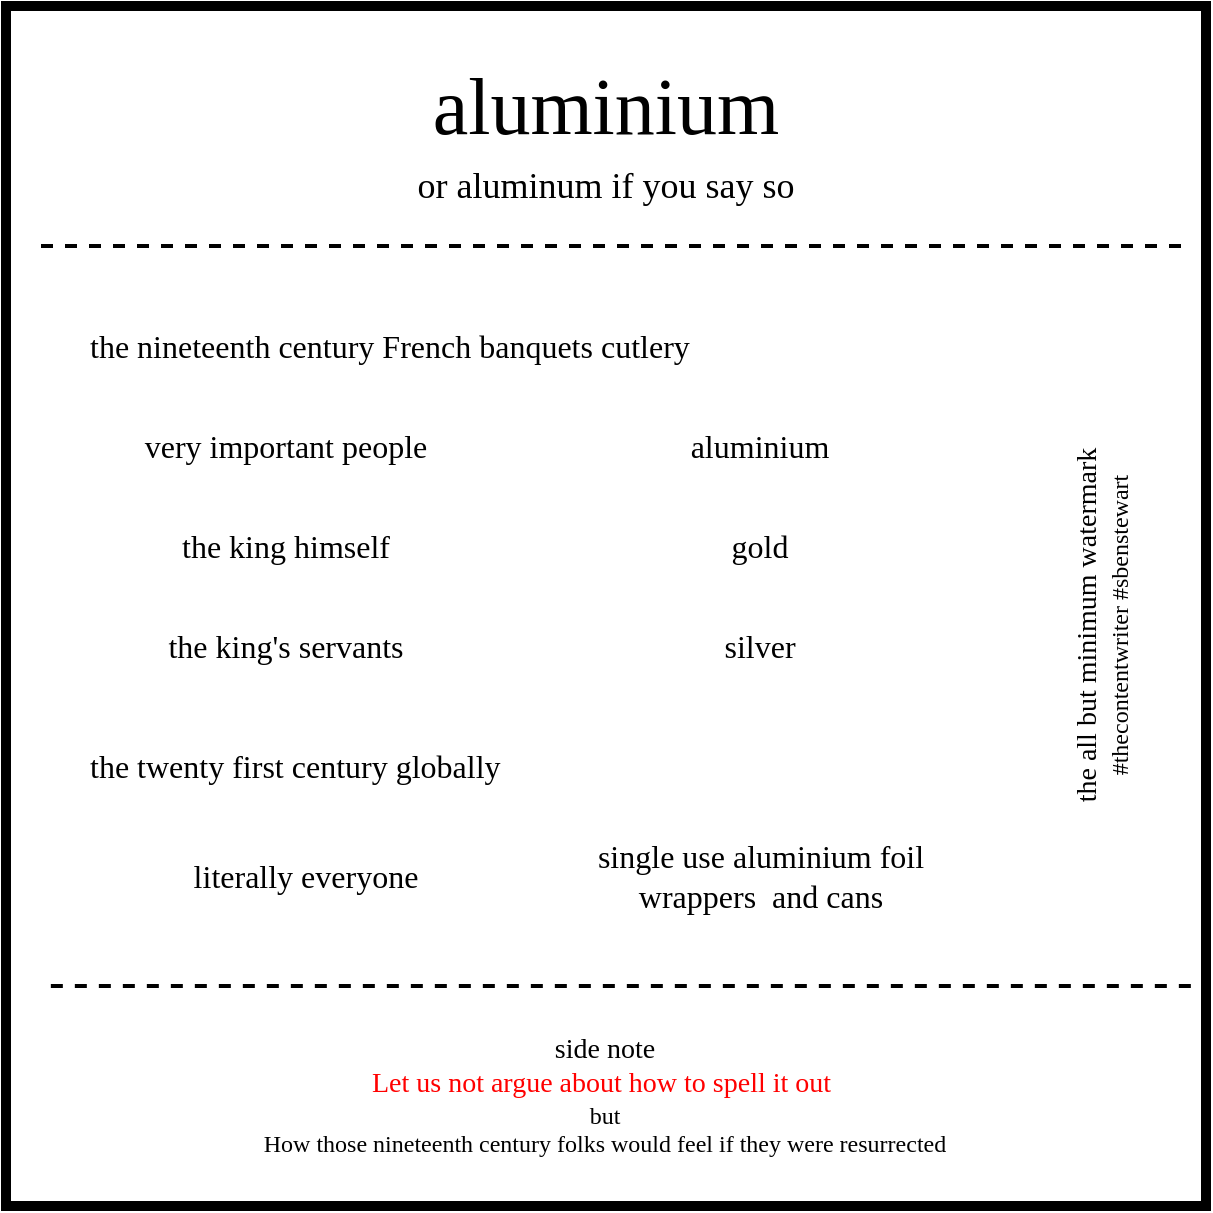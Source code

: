 <mxfile version="12.5.8" type="device"><diagram id="dX7Dphyso45SB9-RoEhv" name="Page-1"><mxGraphModel dx="742" dy="474" grid="1" gridSize="10" guides="1" tooltips="1" connect="1" arrows="1" fold="1" page="1" pageScale="1" pageWidth="827" pageHeight="1169" math="0" shadow="0"><root><mxCell id="0"/><mxCell id="1" parent="0"/><mxCell id="nfxZPmU7g6QgWNAvG-ER-2" value="" style="whiteSpace=wrap;html=1;aspect=fixed;strokeWidth=5;" parent="1" vertex="1"><mxGeometry x="210" y="90" width="600" height="600" as="geometry"/></mxCell><mxCell id="8b6ggLF4gSHIukh4vJdm-18" value="&lt;font face=&quot;xkcd&quot;&gt;&lt;span style=&quot;font-size: 40px&quot;&gt;aluminium&lt;/span&gt;&lt;br&gt;&lt;/font&gt;" style="text;html=1;strokeColor=none;fillColor=none;align=center;verticalAlign=middle;whiteSpace=wrap;rounded=0;" parent="1" vertex="1"><mxGeometry x="210" y="130" width="600" height="20" as="geometry"/></mxCell><mxCell id="8b6ggLF4gSHIukh4vJdm-24" value="&lt;font face=&quot;xkcd&quot;&gt;&lt;span style=&quot;font-size: 18px&quot;&gt;or&amp;nbsp;&lt;/span&gt;&lt;span style=&quot;font-size: 18px&quot;&gt;aluminum if you say so&lt;/span&gt;&lt;br&gt;&lt;/font&gt;" style="text;html=1;strokeColor=none;fillColor=none;align=center;verticalAlign=middle;whiteSpace=wrap;rounded=0;" parent="1" vertex="1"><mxGeometry x="210" y="170" width="600" height="20" as="geometry"/></mxCell><mxCell id="8b6ggLF4gSHIukh4vJdm-30" value="" style="endArrow=none;dashed=1;html=1;strokeWidth=2;" parent="1" edge="1"><mxGeometry width="50" height="50" relative="1" as="geometry"><mxPoint x="797.5" y="210" as="sourcePoint"/><mxPoint x="222.5" y="210" as="targetPoint"/></mxGeometry></mxCell><mxCell id="k-dpR7HA_-HZ3Fbqk2lw-16" value="" style="endArrow=none;dashed=1;html=1;strokeWidth=2;" parent="1" edge="1"><mxGeometry width="50" height="50" relative="1" as="geometry"><mxPoint x="802.42" y="580" as="sourcePoint"/><mxPoint x="227.42" y="580" as="targetPoint"/></mxGeometry></mxCell><mxCell id="k-dpR7HA_-HZ3Fbqk2lw-17" value="&lt;font face=&quot;xkcd&quot;&gt;&lt;span style=&quot;font-size: 14px&quot;&gt;side note&lt;/span&gt;&lt;span style=&quot;font-size: 14px&quot;&gt;&lt;br&gt;&lt;/span&gt;&lt;/font&gt;&lt;font color=&quot;#ff0000&quot;&gt;&lt;font face=&quot;xkcd&quot;&gt;&lt;span style=&quot;font-size: 14px&quot;&gt;Let us not argue about how to spell it out&amp;nbsp;&lt;/span&gt;&lt;/font&gt;&lt;br&gt;&lt;/font&gt;&lt;font face=&quot;xkcd&quot;&gt;but&lt;br&gt;How those nineteenth century folks would feel if they were resurrected&lt;br&gt;&lt;/font&gt;" style="text;html=1;strokeColor=none;fillColor=none;align=center;verticalAlign=middle;whiteSpace=wrap;rounded=0;" parent="1" vertex="1"><mxGeometry x="227.41" y="600" width="565.17" height="70" as="geometry"/></mxCell><mxCell id="euaHSMH8fYii958cPEId-22" style="edgeStyle=orthogonalEdgeStyle;rounded=0;orthogonalLoop=1;jettySize=auto;html=1;exitX=0.5;exitY=1;exitDx=0;exitDy=0;strokeWidth=2;" parent="1" edge="1"><mxGeometry relative="1" as="geometry"><mxPoint x="661" y="451" as="sourcePoint"/><mxPoint x="661" y="451" as="targetPoint"/></mxGeometry></mxCell><mxCell id="pKVuHFSoDqtFi99w7tCS-15" value="&lt;font face=&quot;xkcd&quot;&gt;&lt;span style=&quot;font-size: 14px&quot;&gt;the all but minimum watermark&lt;/span&gt;&lt;/font&gt;&lt;font face=&quot;xkcd&quot;&gt;&lt;span style=&quot;font-size: 14px&quot;&gt;&lt;br&gt;&lt;/span&gt;#thecontentwriter #sbenstewart&lt;br&gt;&lt;/font&gt;" style="text;html=1;strokeColor=none;fillColor=none;align=center;verticalAlign=middle;whiteSpace=wrap;rounded=0;rotation=-90;" parent="1" vertex="1"><mxGeometry x="639.72" y="390" width="236.56" height="20" as="geometry"/></mxCell><mxCell id="frxPXEuV3ZJYjyTecZVt-1" value="the nineteenth century French banquets cutlery" style="text;html=1;strokeColor=none;fillColor=none;align=left;verticalAlign=middle;whiteSpace=wrap;rounded=0;fontFamily=xkcd;fontSize=16;" vertex="1" parent="1"><mxGeometry x="249.99" y="240" width="470.33" height="40" as="geometry"/></mxCell><mxCell id="frxPXEuV3ZJYjyTecZVt-3" value="very important people" style="text;html=1;strokeColor=none;fillColor=none;align=center;verticalAlign=middle;whiteSpace=wrap;rounded=0;fontFamily=xkcd;fontSize=16;" vertex="1" parent="1"><mxGeometry x="249.99" y="290" width="200.33" height="40" as="geometry"/></mxCell><mxCell id="frxPXEuV3ZJYjyTecZVt-4" value="the king himself" style="text;html=1;strokeColor=none;fillColor=none;align=center;verticalAlign=middle;whiteSpace=wrap;rounded=0;fontFamily=xkcd;fontSize=16;" vertex="1" parent="1"><mxGeometry x="249.99" y="340" width="200.33" height="40" as="geometry"/></mxCell><mxCell id="frxPXEuV3ZJYjyTecZVt-5" value="the king's servants" style="text;html=1;strokeColor=none;fillColor=none;align=center;verticalAlign=middle;whiteSpace=wrap;rounded=0;fontFamily=xkcd;fontSize=16;" vertex="1" parent="1"><mxGeometry x="249.99" y="390" width="200.33" height="40" as="geometry"/></mxCell><mxCell id="frxPXEuV3ZJYjyTecZVt-7" value="aluminium" style="text;html=1;strokeColor=none;fillColor=none;align=center;verticalAlign=middle;whiteSpace=wrap;rounded=0;fontFamily=xkcd;fontSize=16;" vertex="1" parent="1"><mxGeometry x="487.42" y="290" width="200.33" height="40" as="geometry"/></mxCell><mxCell id="frxPXEuV3ZJYjyTecZVt-8" value="gold" style="text;html=1;strokeColor=none;fillColor=none;align=center;verticalAlign=middle;whiteSpace=wrap;rounded=0;fontFamily=xkcd;fontSize=16;" vertex="1" parent="1"><mxGeometry x="487.42" y="340" width="200.33" height="40" as="geometry"/></mxCell><mxCell id="frxPXEuV3ZJYjyTecZVt-9" value="silver" style="text;html=1;strokeColor=none;fillColor=none;align=center;verticalAlign=middle;whiteSpace=wrap;rounded=0;fontFamily=xkcd;fontSize=16;" vertex="1" parent="1"><mxGeometry x="487.42" y="390" width="200.33" height="40" as="geometry"/></mxCell><mxCell id="frxPXEuV3ZJYjyTecZVt-10" value="the twenty first century globally" style="text;html=1;strokeColor=none;fillColor=none;align=left;verticalAlign=middle;whiteSpace=wrap;rounded=0;fontFamily=xkcd;fontSize=16;" vertex="1" parent="1"><mxGeometry x="250" y="450" width="470.33" height="40" as="geometry"/></mxCell><mxCell id="frxPXEuV3ZJYjyTecZVt-11" value="single use aluminium foil wrappers&amp;nbsp; and cans" style="text;html=1;strokeColor=none;fillColor=none;align=center;verticalAlign=middle;whiteSpace=wrap;rounded=0;fontFamily=xkcd;fontSize=16;" vertex="1" parent="1"><mxGeometry x="490" y="500" width="195.16" height="50" as="geometry"/></mxCell><mxCell id="frxPXEuV3ZJYjyTecZVt-12" value="literally everyone" style="text;html=1;strokeColor=none;fillColor=none;align=center;verticalAlign=middle;whiteSpace=wrap;rounded=0;fontFamily=xkcd;fontSize=16;" vertex="1" parent="1"><mxGeometry x="259.99" y="505" width="200.33" height="40" as="geometry"/></mxCell></root></mxGraphModel></diagram></mxfile>